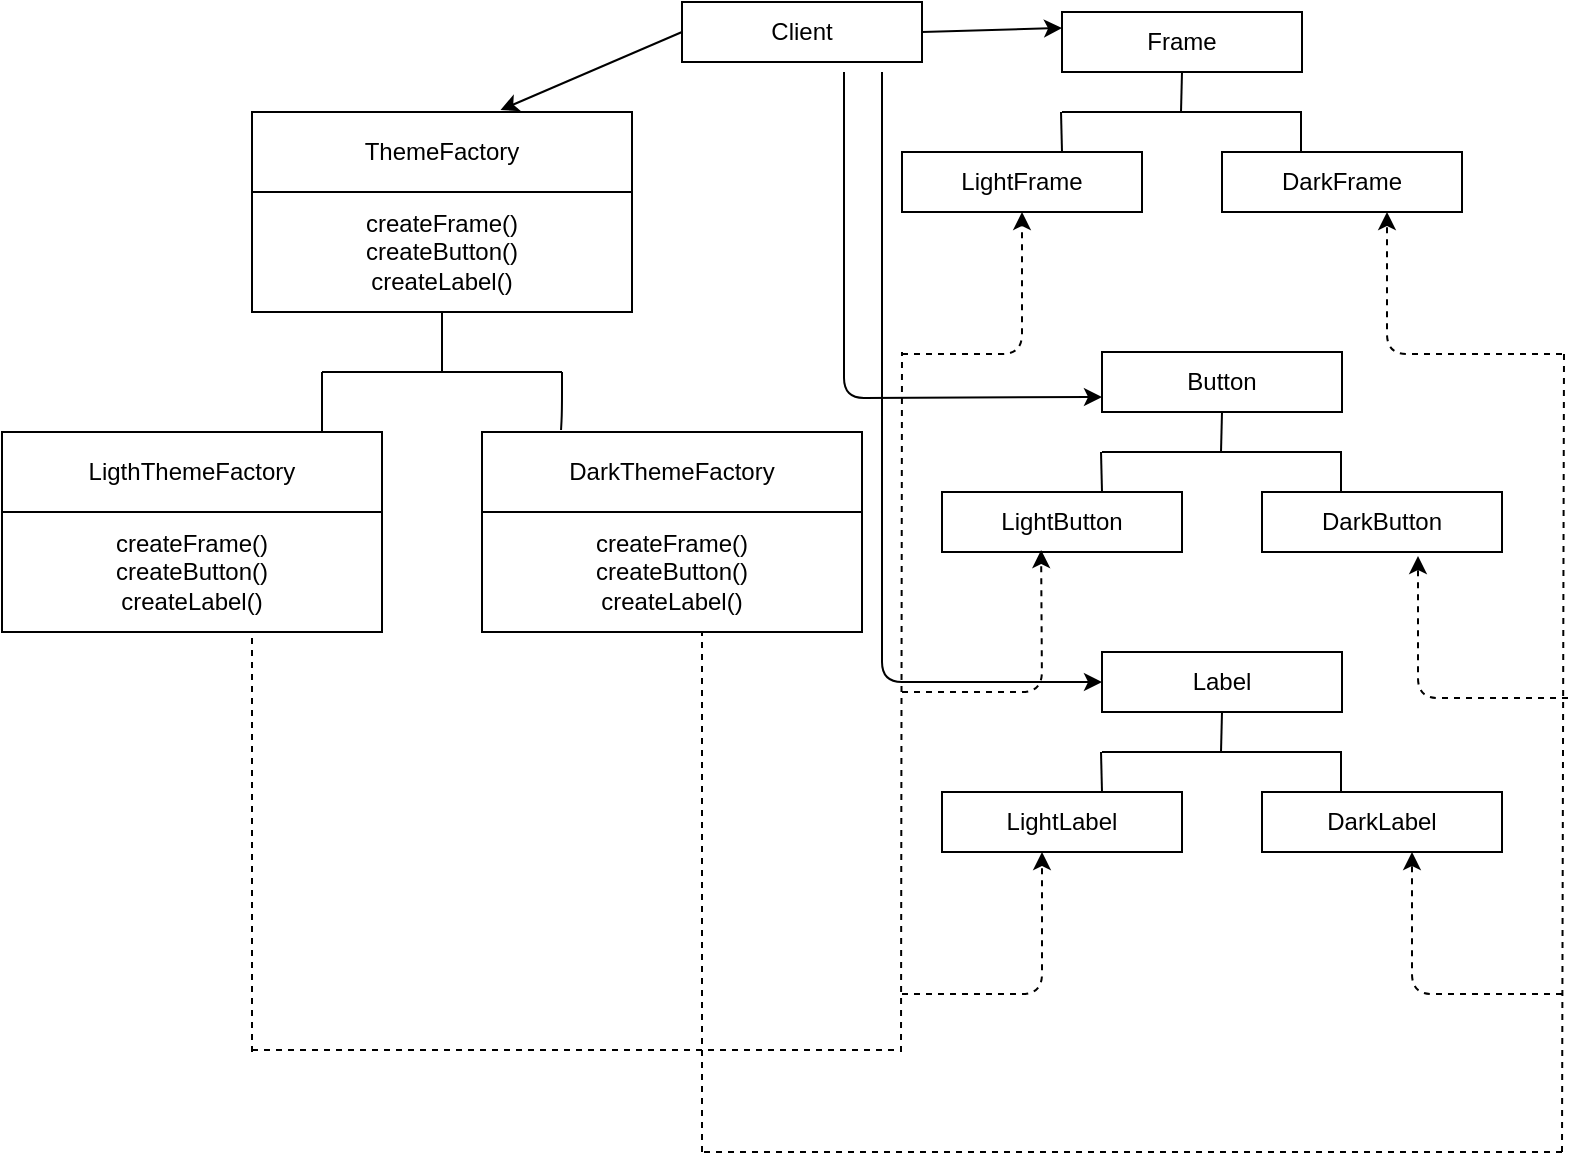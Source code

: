 <mxfile version="10.5.5" type="device"><diagram id="gQC_CzqPsSS8AtFJgAKD" name="Page-1"><mxGraphModel dx="1522" dy="838" grid="1" gridSize="10" guides="1" tooltips="1" connect="1" arrows="1" fold="1" page="1" pageScale="1" pageWidth="827" pageHeight="1169" math="0" shadow="0"><root><mxCell id="0"/><mxCell id="1" parent="0"/><mxCell id="rjuKBpC6oV_Nw7_-Xcjg-3" value="ThemeFactory" style="rounded=0;whiteSpace=wrap;html=1;" vertex="1" parent="1"><mxGeometry x="145" y="120" width="190" height="40" as="geometry"/></mxCell><mxCell id="rjuKBpC6oV_Nw7_-Xcjg-4" value="createFrame()&lt;br&gt;createButton()&lt;br&gt;createLabel()&lt;br&gt;" style="rounded=0;whiteSpace=wrap;html=1;" vertex="1" parent="1"><mxGeometry x="145" y="160" width="190" height="60" as="geometry"/></mxCell><mxCell id="rjuKBpC6oV_Nw7_-Xcjg-5" value="LigthThemeFactory" style="rounded=0;whiteSpace=wrap;html=1;" vertex="1" parent="1"><mxGeometry x="20" y="280" width="190" height="40" as="geometry"/></mxCell><mxCell id="rjuKBpC6oV_Nw7_-Xcjg-6" value="createFrame()&lt;br&gt;createButton()&lt;br&gt;createLabel()&lt;br&gt;" style="rounded=0;whiteSpace=wrap;html=1;" vertex="1" parent="1"><mxGeometry x="20" y="320" width="190" height="60" as="geometry"/></mxCell><mxCell id="rjuKBpC6oV_Nw7_-Xcjg-7" value="DarkThemeFactory" style="rounded=0;whiteSpace=wrap;html=1;" vertex="1" parent="1"><mxGeometry x="260" y="280" width="190" height="40" as="geometry"/></mxCell><mxCell id="rjuKBpC6oV_Nw7_-Xcjg-8" value="createFrame()&lt;br&gt;createButton()&lt;br&gt;createLabel()&lt;br&gt;" style="rounded=0;whiteSpace=wrap;html=1;" vertex="1" parent="1"><mxGeometry x="260" y="320" width="190" height="60" as="geometry"/></mxCell><mxCell id="rjuKBpC6oV_Nw7_-Xcjg-9" value="" style="endArrow=none;html=1;entryX=0.5;entryY=1;entryDx=0;entryDy=0;" edge="1" parent="1" target="rjuKBpC6oV_Nw7_-Xcjg-4"><mxGeometry width="50" height="50" relative="1" as="geometry"><mxPoint x="240" y="250" as="sourcePoint"/><mxPoint x="265" y="210" as="targetPoint"/></mxGeometry></mxCell><mxCell id="rjuKBpC6oV_Nw7_-Xcjg-10" value="" style="endArrow=none;html=1;" edge="1" parent="1"><mxGeometry width="50" height="50" relative="1" as="geometry"><mxPoint x="180" y="250" as="sourcePoint"/><mxPoint x="300" y="250" as="targetPoint"/></mxGeometry></mxCell><mxCell id="rjuKBpC6oV_Nw7_-Xcjg-11" value="" style="endArrow=none;html=1;" edge="1" parent="1"><mxGeometry width="50" height="50" relative="1" as="geometry"><mxPoint x="180" y="250" as="sourcePoint"/><mxPoint x="180" y="280" as="targetPoint"/></mxGeometry></mxCell><mxCell id="rjuKBpC6oV_Nw7_-Xcjg-12" value="" style="endArrow=none;html=1;entryX=0.208;entryY=-0.025;entryDx=0;entryDy=0;entryPerimeter=0;" edge="1" parent="1" target="rjuKBpC6oV_Nw7_-Xcjg-7"><mxGeometry width="50" height="50" relative="1" as="geometry"><mxPoint x="300" y="250" as="sourcePoint"/><mxPoint x="191" y="290" as="targetPoint"/><Array as="points"><mxPoint x="300" y="270"/></Array></mxGeometry></mxCell><mxCell id="rjuKBpC6oV_Nw7_-Xcjg-14" value="LightFrame" style="rounded=0;whiteSpace=wrap;html=1;" vertex="1" parent="1"><mxGeometry x="470" y="140" width="120" height="30" as="geometry"/></mxCell><mxCell id="rjuKBpC6oV_Nw7_-Xcjg-15" value="Frame" style="rounded=0;whiteSpace=wrap;html=1;" vertex="1" parent="1"><mxGeometry x="550" y="70" width="120" height="30" as="geometry"/></mxCell><mxCell id="rjuKBpC6oV_Nw7_-Xcjg-16" value="DarkFrame" style="rounded=0;whiteSpace=wrap;html=1;" vertex="1" parent="1"><mxGeometry x="630" y="140" width="120" height="30" as="geometry"/></mxCell><mxCell id="rjuKBpC6oV_Nw7_-Xcjg-17" value="" style="endArrow=none;html=1;" edge="1" parent="1"><mxGeometry width="50" height="50" relative="1" as="geometry"><mxPoint x="609.5" y="120" as="sourcePoint"/><mxPoint x="610" y="100" as="targetPoint"/></mxGeometry></mxCell><mxCell id="rjuKBpC6oV_Nw7_-Xcjg-18" value="" style="endArrow=none;html=1;" edge="1" parent="1"><mxGeometry width="50" height="50" relative="1" as="geometry"><mxPoint x="550" y="120" as="sourcePoint"/><mxPoint x="670" y="120" as="targetPoint"/></mxGeometry></mxCell><mxCell id="rjuKBpC6oV_Nw7_-Xcjg-19" value="" style="endArrow=none;html=1;" edge="1" parent="1"><mxGeometry width="50" height="50" relative="1" as="geometry"><mxPoint x="549.5" y="120" as="sourcePoint"/><mxPoint x="550" y="140" as="targetPoint"/></mxGeometry></mxCell><mxCell id="rjuKBpC6oV_Nw7_-Xcjg-20" value="" style="endArrow=none;html=1;" edge="1" parent="1"><mxGeometry width="50" height="50" relative="1" as="geometry"><mxPoint x="669.5" y="120" as="sourcePoint"/><mxPoint x="670" y="140" as="targetPoint"/><Array as="points"><mxPoint x="669.5" y="140"/></Array></mxGeometry></mxCell><mxCell id="rjuKBpC6oV_Nw7_-Xcjg-22" value="LightButton" style="rounded=0;whiteSpace=wrap;html=1;" vertex="1" parent="1"><mxGeometry x="490" y="310" width="120" height="30" as="geometry"/></mxCell><mxCell id="rjuKBpC6oV_Nw7_-Xcjg-23" value="Button" style="rounded=0;whiteSpace=wrap;html=1;" vertex="1" parent="1"><mxGeometry x="570" y="240" width="120" height="30" as="geometry"/></mxCell><mxCell id="rjuKBpC6oV_Nw7_-Xcjg-24" value="DarkButton" style="rounded=0;whiteSpace=wrap;html=1;" vertex="1" parent="1"><mxGeometry x="650" y="310" width="120" height="30" as="geometry"/></mxCell><mxCell id="rjuKBpC6oV_Nw7_-Xcjg-25" value="" style="endArrow=none;html=1;" edge="1" parent="1"><mxGeometry width="50" height="50" relative="1" as="geometry"><mxPoint x="629.5" y="290" as="sourcePoint"/><mxPoint x="630" y="270" as="targetPoint"/></mxGeometry></mxCell><mxCell id="rjuKBpC6oV_Nw7_-Xcjg-26" value="" style="endArrow=none;html=1;" edge="1" parent="1"><mxGeometry width="50" height="50" relative="1" as="geometry"><mxPoint x="570" y="290" as="sourcePoint"/><mxPoint x="690" y="290" as="targetPoint"/></mxGeometry></mxCell><mxCell id="rjuKBpC6oV_Nw7_-Xcjg-27" value="" style="endArrow=none;html=1;" edge="1" parent="1"><mxGeometry width="50" height="50" relative="1" as="geometry"><mxPoint x="569.5" y="290" as="sourcePoint"/><mxPoint x="570" y="310" as="targetPoint"/></mxGeometry></mxCell><mxCell id="rjuKBpC6oV_Nw7_-Xcjg-28" value="" style="endArrow=none;html=1;" edge="1" parent="1"><mxGeometry width="50" height="50" relative="1" as="geometry"><mxPoint x="689.5" y="290" as="sourcePoint"/><mxPoint x="690" y="310" as="targetPoint"/><Array as="points"><mxPoint x="689.5" y="310"/></Array></mxGeometry></mxCell><mxCell id="rjuKBpC6oV_Nw7_-Xcjg-29" value="LightLabel" style="rounded=0;whiteSpace=wrap;html=1;" vertex="1" parent="1"><mxGeometry x="490" y="460" width="120" height="30" as="geometry"/></mxCell><mxCell id="rjuKBpC6oV_Nw7_-Xcjg-30" value="Label" style="rounded=0;whiteSpace=wrap;html=1;" vertex="1" parent="1"><mxGeometry x="570" y="390" width="120" height="30" as="geometry"/></mxCell><mxCell id="rjuKBpC6oV_Nw7_-Xcjg-31" value="DarkLabel" style="rounded=0;whiteSpace=wrap;html=1;" vertex="1" parent="1"><mxGeometry x="650" y="460" width="120" height="30" as="geometry"/></mxCell><mxCell id="rjuKBpC6oV_Nw7_-Xcjg-32" value="" style="endArrow=none;html=1;" edge="1" parent="1"><mxGeometry width="50" height="50" relative="1" as="geometry"><mxPoint x="629.5" y="440" as="sourcePoint"/><mxPoint x="630" y="420" as="targetPoint"/></mxGeometry></mxCell><mxCell id="rjuKBpC6oV_Nw7_-Xcjg-33" value="" style="endArrow=none;html=1;" edge="1" parent="1"><mxGeometry width="50" height="50" relative="1" as="geometry"><mxPoint x="570" y="440" as="sourcePoint"/><mxPoint x="690" y="440" as="targetPoint"/></mxGeometry></mxCell><mxCell id="rjuKBpC6oV_Nw7_-Xcjg-34" value="" style="endArrow=none;html=1;" edge="1" parent="1"><mxGeometry width="50" height="50" relative="1" as="geometry"><mxPoint x="569.5" y="440" as="sourcePoint"/><mxPoint x="570" y="460" as="targetPoint"/></mxGeometry></mxCell><mxCell id="rjuKBpC6oV_Nw7_-Xcjg-35" value="" style="endArrow=none;html=1;" edge="1" parent="1"><mxGeometry width="50" height="50" relative="1" as="geometry"><mxPoint x="689.5" y="440" as="sourcePoint"/><mxPoint x="690" y="460" as="targetPoint"/><Array as="points"><mxPoint x="689.5" y="460"/></Array></mxGeometry></mxCell><mxCell id="rjuKBpC6oV_Nw7_-Xcjg-36" value="" style="endArrow=none;dashed=1;html=1;" edge="1" parent="1"><mxGeometry width="50" height="50" relative="1" as="geometry"><mxPoint x="145" y="590" as="sourcePoint"/><mxPoint x="145" y="380" as="targetPoint"/></mxGeometry></mxCell><mxCell id="rjuKBpC6oV_Nw7_-Xcjg-37" value="" style="endArrow=none;dashed=1;html=1;" edge="1" parent="1"><mxGeometry width="50" height="50" relative="1" as="geometry"><mxPoint x="145" y="589" as="sourcePoint"/><mxPoint x="470" y="589" as="targetPoint"/></mxGeometry></mxCell><mxCell id="rjuKBpC6oV_Nw7_-Xcjg-38" value="" style="endArrow=none;dashed=1;html=1;" edge="1" parent="1"><mxGeometry width="50" height="50" relative="1" as="geometry"><mxPoint x="469.5" y="590" as="sourcePoint"/><mxPoint x="470" y="240" as="targetPoint"/></mxGeometry></mxCell><mxCell id="rjuKBpC6oV_Nw7_-Xcjg-39" value="" style="endArrow=classic;html=1;dashed=1;entryX=0.413;entryY=0.967;entryDx=0;entryDy=0;entryPerimeter=0;" edge="1" parent="1" target="rjuKBpC6oV_Nw7_-Xcjg-22"><mxGeometry width="50" height="50" relative="1" as="geometry"><mxPoint x="470" y="410" as="sourcePoint"/><mxPoint x="590" y="360" as="targetPoint"/><Array as="points"><mxPoint x="540" y="410"/></Array></mxGeometry></mxCell><mxCell id="rjuKBpC6oV_Nw7_-Xcjg-40" value="" style="endArrow=classic;html=1;dashed=1;entryX=0.413;entryY=0.967;entryDx=0;entryDy=0;entryPerimeter=0;" edge="1" parent="1"><mxGeometry width="50" height="50" relative="1" as="geometry"><mxPoint x="470" y="561" as="sourcePoint"/><mxPoint x="540" y="490" as="targetPoint"/><Array as="points"><mxPoint x="540" y="561"/></Array></mxGeometry></mxCell><mxCell id="rjuKBpC6oV_Nw7_-Xcjg-41" value="" style="endArrow=classic;html=1;dashed=1;entryX=0.413;entryY=0.967;entryDx=0;entryDy=0;entryPerimeter=0;" edge="1" parent="1"><mxGeometry width="50" height="50" relative="1" as="geometry"><mxPoint x="470" y="241" as="sourcePoint"/><mxPoint x="530" y="170" as="targetPoint"/><Array as="points"><mxPoint x="530" y="241"/></Array></mxGeometry></mxCell><mxCell id="rjuKBpC6oV_Nw7_-Xcjg-42" value="" style="endArrow=none;dashed=1;html=1;" edge="1" parent="1"><mxGeometry width="50" height="50" relative="1" as="geometry"><mxPoint x="370" y="640" as="sourcePoint"/><mxPoint x="370" y="380" as="targetPoint"/></mxGeometry></mxCell><mxCell id="rjuKBpC6oV_Nw7_-Xcjg-43" value="" style="endArrow=none;dashed=1;html=1;" edge="1" parent="1"><mxGeometry width="50" height="50" relative="1" as="geometry"><mxPoint x="371" y="640" as="sourcePoint"/><mxPoint x="800" y="640" as="targetPoint"/></mxGeometry></mxCell><mxCell id="rjuKBpC6oV_Nw7_-Xcjg-44" value="" style="endArrow=none;dashed=1;html=1;" edge="1" parent="1"><mxGeometry width="50" height="50" relative="1" as="geometry"><mxPoint x="800" y="640" as="sourcePoint"/><mxPoint x="801" y="240" as="targetPoint"/></mxGeometry></mxCell><mxCell id="rjuKBpC6oV_Nw7_-Xcjg-45" value="" style="endArrow=classic;html=1;dashed=1;entryX=0.413;entryY=0.967;entryDx=0;entryDy=0;entryPerimeter=0;" edge="1" parent="1"><mxGeometry width="50" height="50" relative="1" as="geometry"><mxPoint x="800" y="561" as="sourcePoint"/><mxPoint x="725" y="490" as="targetPoint"/><Array as="points"><mxPoint x="725" y="561"/></Array></mxGeometry></mxCell><mxCell id="rjuKBpC6oV_Nw7_-Xcjg-46" value="" style="endArrow=classic;html=1;dashed=1;entryX=0.413;entryY=0.967;entryDx=0;entryDy=0;entryPerimeter=0;" edge="1" parent="1"><mxGeometry width="50" height="50" relative="1" as="geometry"><mxPoint x="803" y="413" as="sourcePoint"/><mxPoint x="728" y="342" as="targetPoint"/><Array as="points"><mxPoint x="728" y="413"/></Array></mxGeometry></mxCell><mxCell id="rjuKBpC6oV_Nw7_-Xcjg-47" value="" style="endArrow=classic;html=1;dashed=1;entryX=0.413;entryY=0.967;entryDx=0;entryDy=0;entryPerimeter=0;" edge="1" parent="1"><mxGeometry width="50" height="50" relative="1" as="geometry"><mxPoint x="800" y="241" as="sourcePoint"/><mxPoint x="712.5" y="170" as="targetPoint"/><Array as="points"><mxPoint x="712.5" y="241"/></Array></mxGeometry></mxCell><mxCell id="rjuKBpC6oV_Nw7_-Xcjg-48" value="Client" style="rounded=0;whiteSpace=wrap;html=1;" vertex="1" parent="1"><mxGeometry x="360" y="65" width="120" height="30" as="geometry"/></mxCell><mxCell id="rjuKBpC6oV_Nw7_-Xcjg-49" value="" style="endArrow=classic;html=1;exitX=0;exitY=0.5;exitDx=0;exitDy=0;entryX=0.654;entryY=-0.025;entryDx=0;entryDy=0;entryPerimeter=0;" edge="1" parent="1" source="rjuKBpC6oV_Nw7_-Xcjg-48" target="rjuKBpC6oV_Nw7_-Xcjg-3"><mxGeometry width="50" height="50" relative="1" as="geometry"><mxPoint x="240" y="60" as="sourcePoint"/><mxPoint x="320" y="60" as="targetPoint"/></mxGeometry></mxCell><mxCell id="rjuKBpC6oV_Nw7_-Xcjg-50" value="" style="endArrow=classic;html=1;exitX=1;exitY=0.5;exitDx=0;exitDy=0;" edge="1" parent="1" source="rjuKBpC6oV_Nw7_-Xcjg-48"><mxGeometry width="50" height="50" relative="1" as="geometry"><mxPoint x="450" y="95" as="sourcePoint"/><mxPoint x="550" y="78" as="targetPoint"/></mxGeometry></mxCell><mxCell id="rjuKBpC6oV_Nw7_-Xcjg-51" value="" style="endArrow=classic;html=1;entryX=0;entryY=0.75;entryDx=0;entryDy=0;" edge="1" parent="1" target="rjuKBpC6oV_Nw7_-Xcjg-23"><mxGeometry width="50" height="50" relative="1" as="geometry"><mxPoint x="441" y="100" as="sourcePoint"/><mxPoint x="560" y="88" as="targetPoint"/><Array as="points"><mxPoint x="441" y="263"/></Array></mxGeometry></mxCell><mxCell id="rjuKBpC6oV_Nw7_-Xcjg-52" value="" style="endArrow=classic;html=1;entryX=0;entryY=0.5;entryDx=0;entryDy=0;" edge="1" parent="1" target="rjuKBpC6oV_Nw7_-Xcjg-30"><mxGeometry width="50" height="50" relative="1" as="geometry"><mxPoint x="460" y="100" as="sourcePoint"/><mxPoint x="580" y="273" as="targetPoint"/><Array as="points"><mxPoint x="460" y="405"/></Array></mxGeometry></mxCell></root></mxGraphModel></diagram></mxfile>